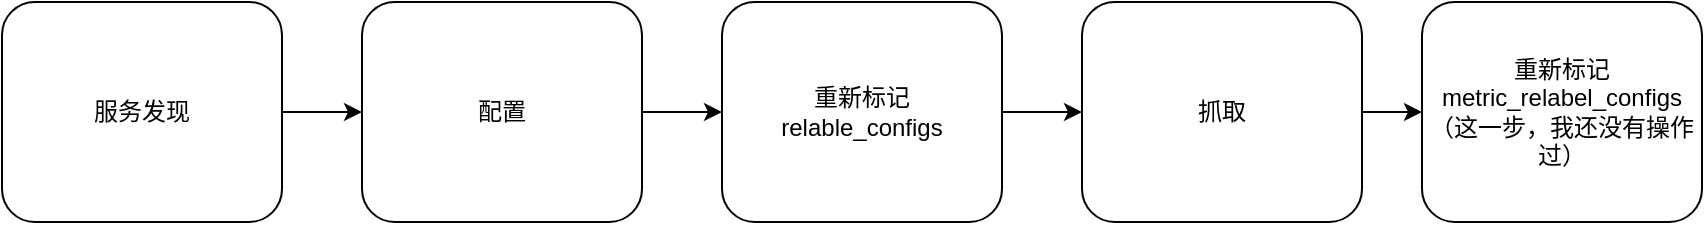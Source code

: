 <mxfile version="12.6.5" type="device"><diagram id="h7aNTavoOp7-2TrpVJXX" name="Page-1"><mxGraphModel dx="1024" dy="592" grid="1" gridSize="10" guides="1" tooltips="1" connect="1" arrows="1" fold="1" page="1" pageScale="1" pageWidth="2339" pageHeight="3300" math="0" shadow="0"><root><mxCell id="0"/><mxCell id="1" parent="0"/><mxCell id="ktG-Xr9CeMFCXD1JJWEE-7" style="edgeStyle=orthogonalEdgeStyle;rounded=0;orthogonalLoop=1;jettySize=auto;html=1;entryX=0;entryY=0.5;entryDx=0;entryDy=0;" edge="1" parent="1" source="ktG-Xr9CeMFCXD1JJWEE-2" target="ktG-Xr9CeMFCXD1JJWEE-3"><mxGeometry relative="1" as="geometry"/></mxCell><mxCell id="ktG-Xr9CeMFCXD1JJWEE-2" value="服务发现" style="rounded=1;whiteSpace=wrap;html=1;" vertex="1" parent="1"><mxGeometry x="80" y="70" width="140" height="110" as="geometry"/></mxCell><mxCell id="ktG-Xr9CeMFCXD1JJWEE-8" style="edgeStyle=orthogonalEdgeStyle;rounded=0;orthogonalLoop=1;jettySize=auto;html=1;" edge="1" parent="1" source="ktG-Xr9CeMFCXD1JJWEE-3" target="ktG-Xr9CeMFCXD1JJWEE-4"><mxGeometry relative="1" as="geometry"/></mxCell><mxCell id="ktG-Xr9CeMFCXD1JJWEE-3" value="配置" style="rounded=1;whiteSpace=wrap;html=1;" vertex="1" parent="1"><mxGeometry x="260" y="70" width="140" height="110" as="geometry"/></mxCell><mxCell id="ktG-Xr9CeMFCXD1JJWEE-9" style="edgeStyle=orthogonalEdgeStyle;rounded=0;orthogonalLoop=1;jettySize=auto;html=1;" edge="1" parent="1" source="ktG-Xr9CeMFCXD1JJWEE-4" target="ktG-Xr9CeMFCXD1JJWEE-5"><mxGeometry relative="1" as="geometry"/></mxCell><mxCell id="ktG-Xr9CeMFCXD1JJWEE-4" value="重新标记&lt;br&gt;relable_configs" style="rounded=1;whiteSpace=wrap;html=1;" vertex="1" parent="1"><mxGeometry x="440" y="70" width="140" height="110" as="geometry"/></mxCell><mxCell id="ktG-Xr9CeMFCXD1JJWEE-10" style="edgeStyle=orthogonalEdgeStyle;rounded=0;orthogonalLoop=1;jettySize=auto;html=1;" edge="1" parent="1" source="ktG-Xr9CeMFCXD1JJWEE-5" target="ktG-Xr9CeMFCXD1JJWEE-6"><mxGeometry relative="1" as="geometry"/></mxCell><mxCell id="ktG-Xr9CeMFCXD1JJWEE-5" value="抓取" style="rounded=1;whiteSpace=wrap;html=1;" vertex="1" parent="1"><mxGeometry x="620" y="70" width="140" height="110" as="geometry"/></mxCell><mxCell id="ktG-Xr9CeMFCXD1JJWEE-6" value="重新标记&lt;br&gt;metric_relabel_configs&lt;br&gt;（这一步，我还没有操作过）" style="rounded=1;whiteSpace=wrap;html=1;" vertex="1" parent="1"><mxGeometry x="790" y="70" width="140" height="110" as="geometry"/></mxCell></root></mxGraphModel></diagram></mxfile>